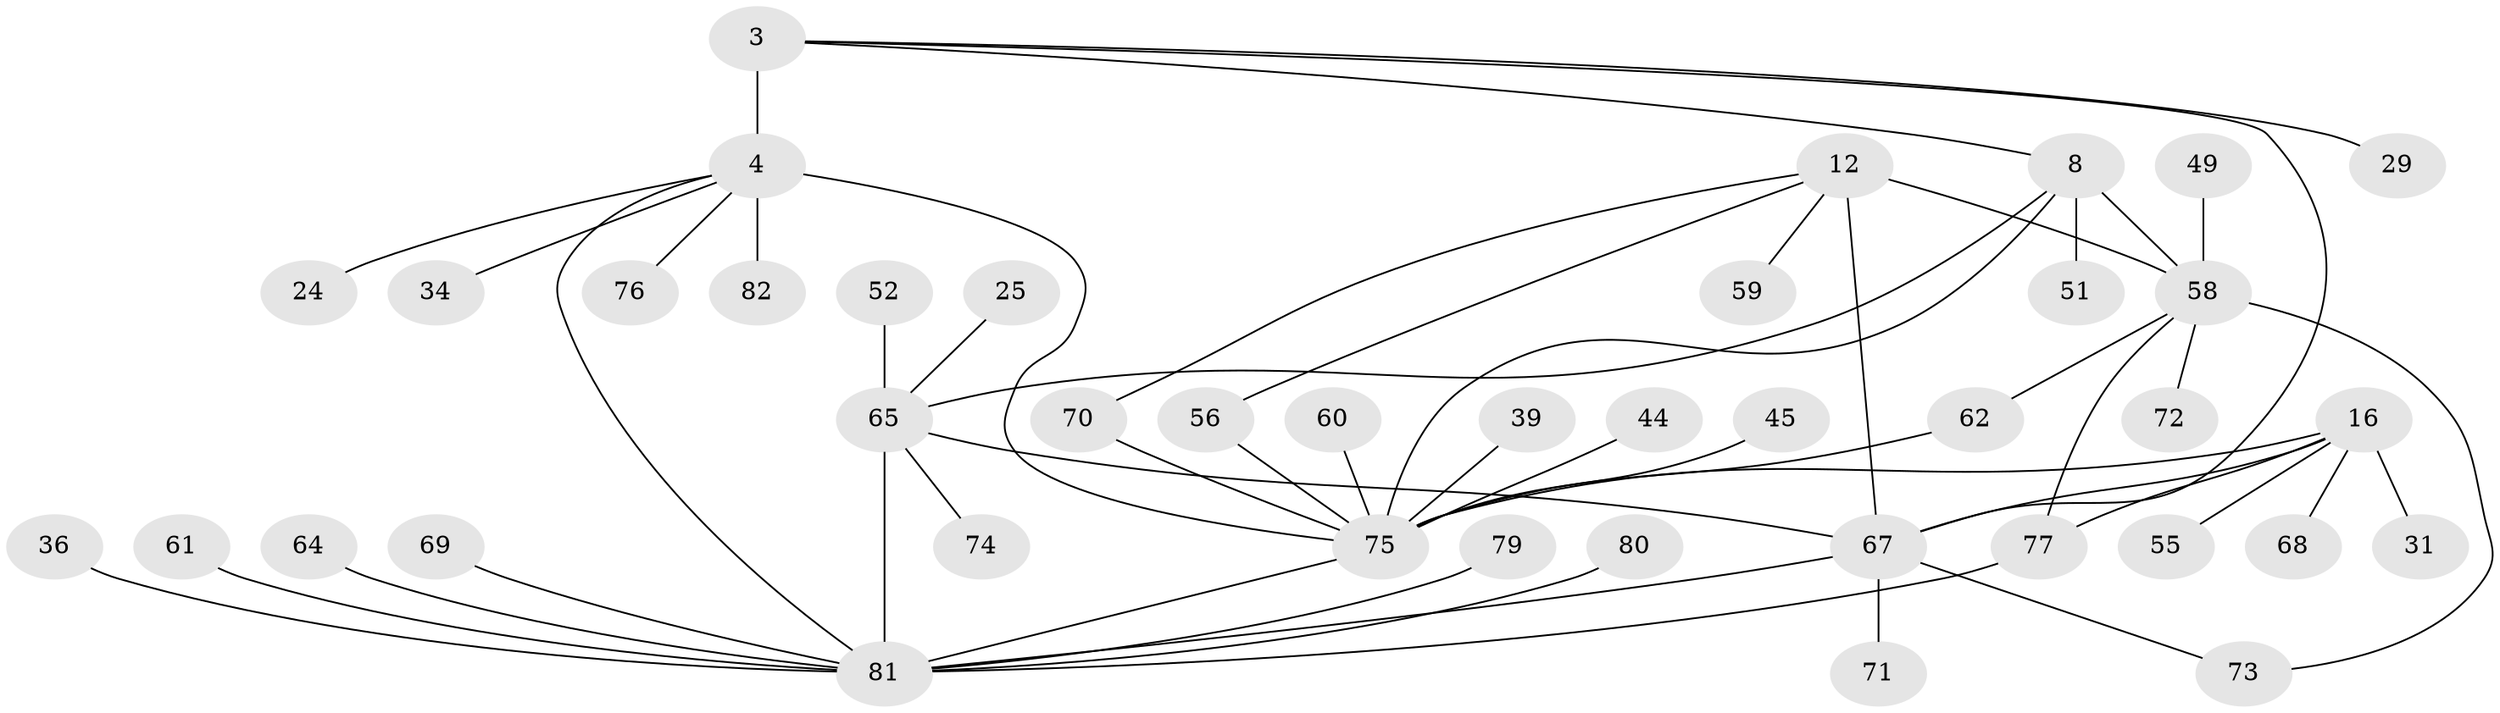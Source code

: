 // original degree distribution, {8: 0.036585365853658534, 6: 0.07317073170731707, 3: 0.07317073170731707, 5: 0.036585365853658534, 7: 0.04878048780487805, 4: 0.012195121951219513, 10: 0.012195121951219513, 14: 0.012195121951219513, 2: 0.21951219512195122, 1: 0.47560975609756095}
// Generated by graph-tools (version 1.1) at 2025/55/03/09/25 04:55:24]
// undirected, 41 vertices, 53 edges
graph export_dot {
graph [start="1"]
  node [color=gray90,style=filled];
  3 [super="+2"];
  4 [super="+1"];
  8 [super="+5"];
  12 [super="+9"];
  16 [super="+15"];
  24;
  25;
  29;
  31;
  34;
  36;
  39;
  44;
  45 [super="+22"];
  49;
  51;
  52;
  55;
  56;
  58 [super="+54+7+26+42"];
  59;
  60 [super="+40"];
  61;
  62 [super="+57"];
  64;
  65 [super="+19"];
  67 [super="+11+43+48"];
  68;
  69 [super="+33"];
  70 [super="+50"];
  71 [super="+66"];
  72 [super="+38"];
  73;
  74 [super="+35"];
  75 [super="+14"];
  76 [super="+37"];
  77 [super="+63"];
  79 [super="+46"];
  80;
  81 [super="+23+78+53+27+28+32"];
  82;
  3 -- 4 [weight=4];
  3 -- 8;
  3 -- 29;
  3 -- 67;
  4 -- 24;
  4 -- 75 [weight=2];
  4 -- 82;
  4 -- 34;
  4 -- 76;
  4 -- 81 [weight=2];
  8 -- 51;
  8 -- 75;
  8 -- 58 [weight=4];
  8 -- 65;
  12 -- 56;
  12 -- 59;
  12 -- 70;
  12 -- 58;
  12 -- 67 [weight=4];
  16 -- 31;
  16 -- 55;
  16 -- 68;
  16 -- 77;
  16 -- 75 [weight=4];
  16 -- 67;
  25 -- 65;
  36 -- 81;
  39 -- 75;
  44 -- 75;
  45 -- 75;
  49 -- 58;
  52 -- 65;
  56 -- 75;
  58 -- 73;
  58 -- 72;
  58 -- 77;
  58 -- 62;
  60 -- 75;
  61 -- 81;
  62 -- 75;
  64 -- 81;
  65 -- 81 [weight=4];
  65 -- 67;
  65 -- 74;
  67 -- 71;
  67 -- 73;
  67 -- 81;
  69 -- 81;
  70 -- 75;
  75 -- 81 [weight=2];
  77 -- 81;
  79 -- 81;
  80 -- 81;
}
